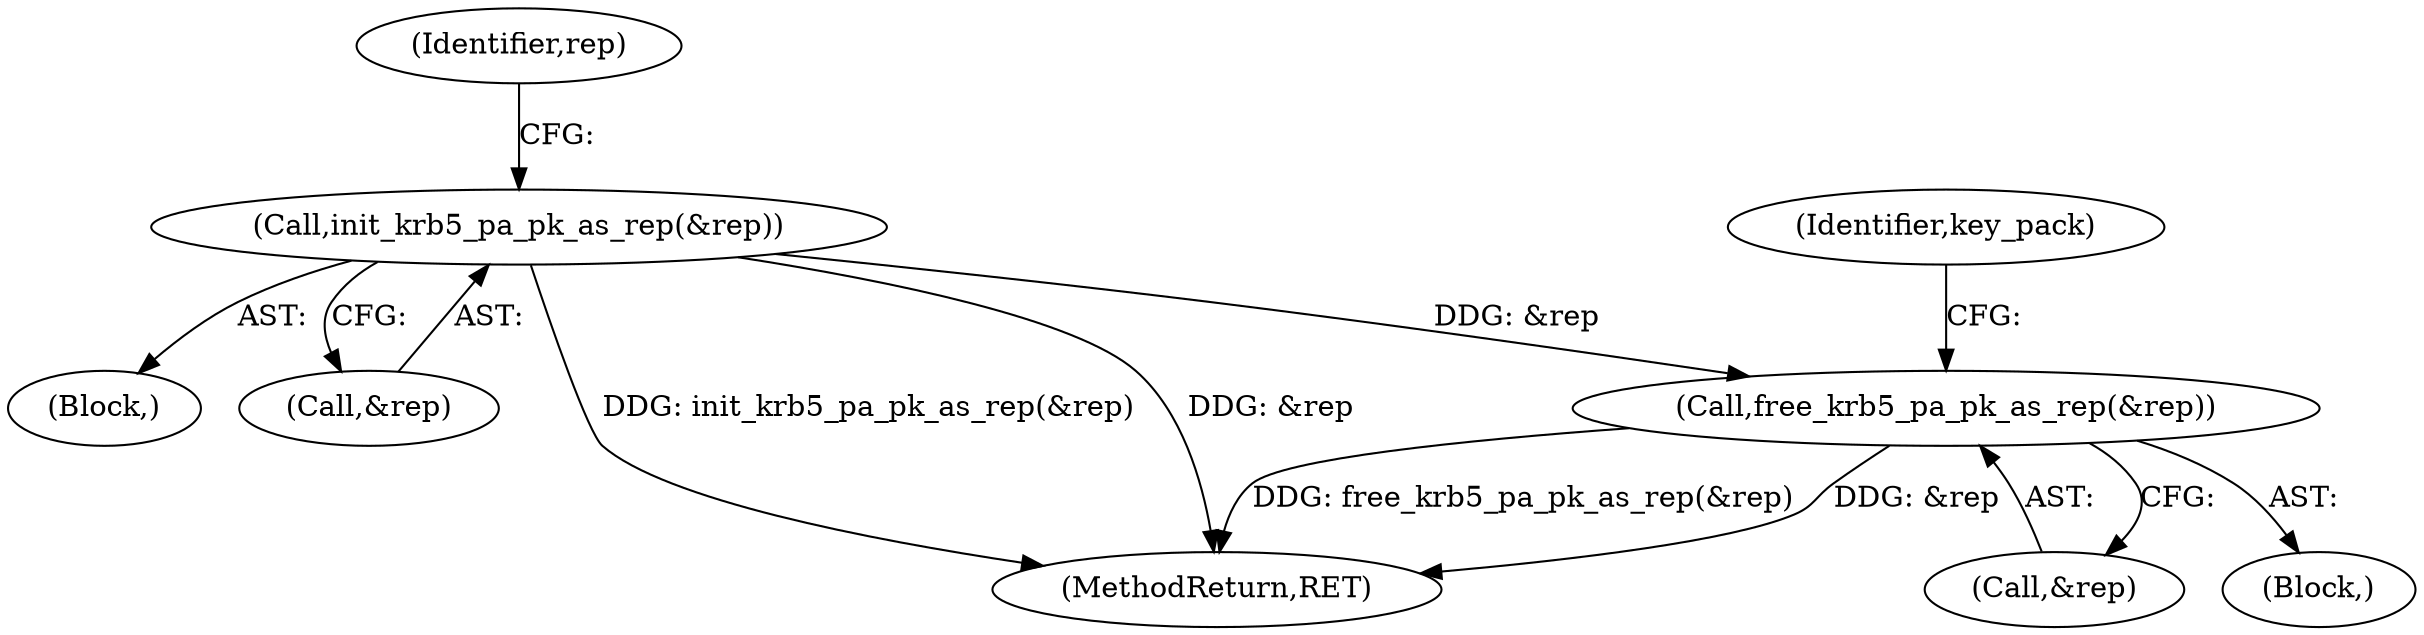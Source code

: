 digraph "0_krb5_db64ca25d661a47b996b4e2645998b5d7f0eb52c@API" {
"1001377" [label="(Call,free_krb5_pa_pk_as_rep(&rep))"];
"1000340" [label="(Call,init_krb5_pa_pk_as_rep(&rep))"];
"1001382" [label="(Identifier,key_pack)"];
"1001377" [label="(Call,free_krb5_pa_pk_as_rep(&rep))"];
"1000345" [label="(Identifier,rep)"];
"1001372" [label="(Block,)"];
"1001378" [label="(Call,&rep)"];
"1000338" [label="(Block,)"];
"1000340" [label="(Call,init_krb5_pa_pk_as_rep(&rep))"];
"1000341" [label="(Call,&rep)"];
"1001409" [label="(MethodReturn,RET)"];
"1001377" -> "1001372"  [label="AST: "];
"1001377" -> "1001378"  [label="CFG: "];
"1001378" -> "1001377"  [label="AST: "];
"1001382" -> "1001377"  [label="CFG: "];
"1001377" -> "1001409"  [label="DDG: free_krb5_pa_pk_as_rep(&rep)"];
"1001377" -> "1001409"  [label="DDG: &rep"];
"1000340" -> "1001377"  [label="DDG: &rep"];
"1000340" -> "1000338"  [label="AST: "];
"1000340" -> "1000341"  [label="CFG: "];
"1000341" -> "1000340"  [label="AST: "];
"1000345" -> "1000340"  [label="CFG: "];
"1000340" -> "1001409"  [label="DDG: init_krb5_pa_pk_as_rep(&rep)"];
"1000340" -> "1001409"  [label="DDG: &rep"];
}
